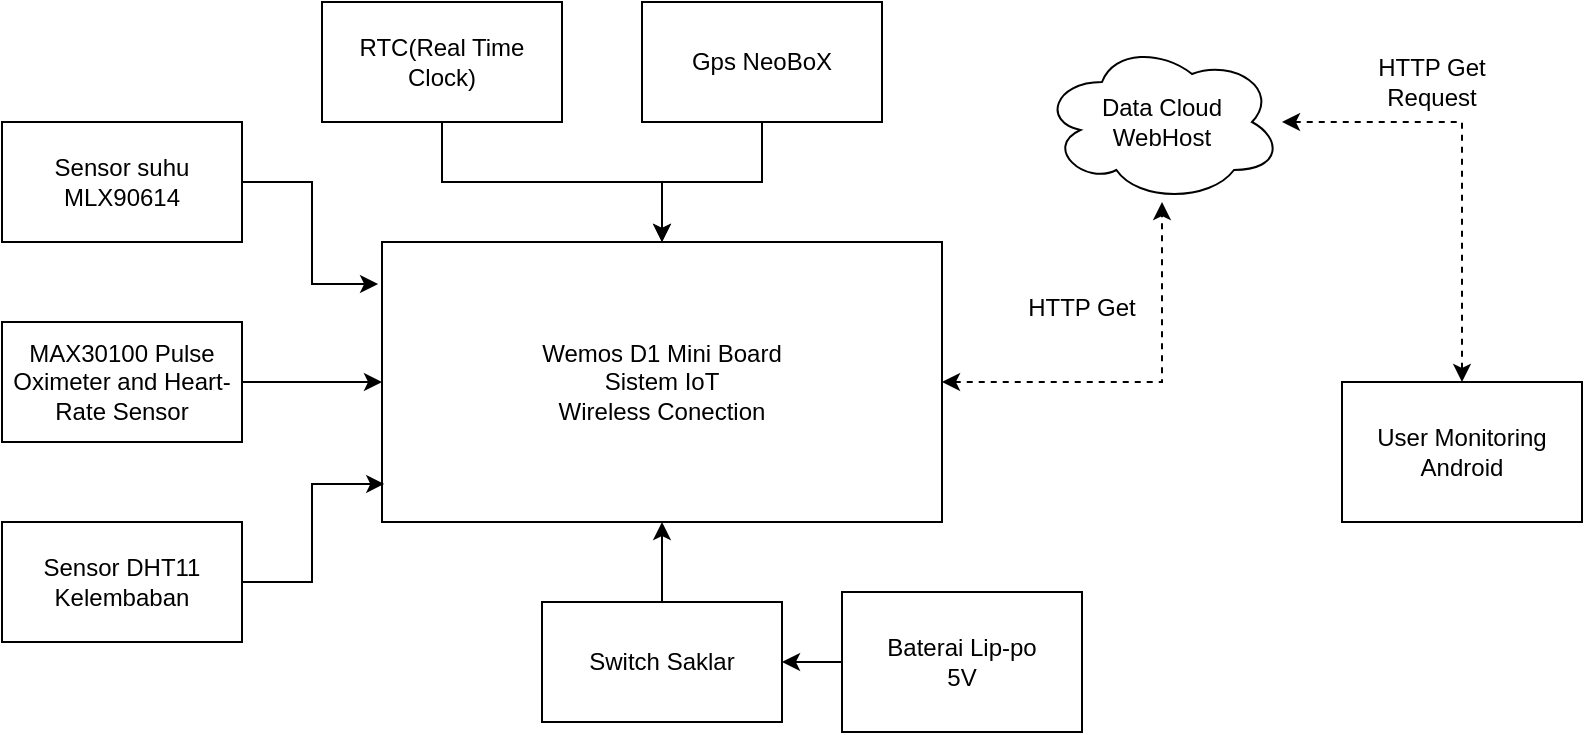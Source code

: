 <mxfile version="14.5.10" type="github">
  <diagram id="KQNDygcgDZLvnODnP6uo" name="Page-1">
    <mxGraphModel dx="1210" dy="620" grid="1" gridSize="10" guides="1" tooltips="1" connect="1" arrows="1" fold="1" page="1" pageScale="1" pageWidth="1169" pageHeight="827" math="0" shadow="0">
      <root>
        <mxCell id="0" />
        <mxCell id="1" parent="0" />
        <mxCell id="rLE2kNvw1dQ29zigf44E-4" value="" style="edgeStyle=orthogonalEdgeStyle;rounded=0;orthogonalLoop=1;jettySize=auto;html=1;entryX=-0.007;entryY=0.15;entryDx=0;entryDy=0;entryPerimeter=0;" parent="1" source="GLq082n1MHP-56mILdO1-1" target="GLq082n1MHP-56mILdO1-2" edge="1">
          <mxGeometry relative="1" as="geometry" />
        </mxCell>
        <mxCell id="GLq082n1MHP-56mILdO1-1" value="&lt;div&gt;Sensor suhu&lt;/div&gt;&lt;div&gt;MLX90614&lt;br&gt;&lt;/div&gt;" style="rounded=0;whiteSpace=wrap;html=1;" parent="1" vertex="1">
          <mxGeometry x="110" y="110" width="120" height="60" as="geometry" />
        </mxCell>
        <mxCell id="rLE2kNvw1dQ29zigf44E-5" value="" style="edgeStyle=orthogonalEdgeStyle;rounded=0;orthogonalLoop=1;jettySize=auto;html=1;dashed=1;startArrow=classic;startFill=1;" parent="1" source="GLq082n1MHP-56mILdO1-2" target="rLE2kNvw1dQ29zigf44E-1" edge="1">
          <mxGeometry relative="1" as="geometry" />
        </mxCell>
        <mxCell id="GLq082n1MHP-56mILdO1-2" value="&lt;div&gt;Wemos D1 Mini Board&lt;/div&gt;&lt;div&gt;Sistem IoT&lt;/div&gt;&lt;div&gt;Wireless Conection&lt;br&gt;&lt;/div&gt;" style="rounded=0;whiteSpace=wrap;html=1;" parent="1" vertex="1">
          <mxGeometry x="300" y="170" width="280" height="140" as="geometry" />
        </mxCell>
        <mxCell id="rLE2kNvw1dQ29zigf44E-3" value="" style="edgeStyle=orthogonalEdgeStyle;rounded=0;orthogonalLoop=1;jettySize=auto;html=1;entryX=0;entryY=0.5;entryDx=0;entryDy=0;" parent="1" source="GLq082n1MHP-56mILdO1-3" target="GLq082n1MHP-56mILdO1-2" edge="1">
          <mxGeometry relative="1" as="geometry" />
        </mxCell>
        <mxCell id="GLq082n1MHP-56mILdO1-3" value="MAX30100 Pulse Oximeter and Heart-Rate Sensor " style="rounded=0;whiteSpace=wrap;html=1;" parent="1" vertex="1">
          <mxGeometry x="110" y="210" width="120" height="60" as="geometry" />
        </mxCell>
        <mxCell id="rLE2kNvw1dQ29zigf44E-2" value="" style="edgeStyle=orthogonalEdgeStyle;rounded=0;orthogonalLoop=1;jettySize=auto;html=1;startArrow=none;" parent="1" source="M0zyZgAfgKPM6vkzv-a--2" target="GLq082n1MHP-56mILdO1-2" edge="1">
          <mxGeometry relative="1" as="geometry" />
        </mxCell>
        <mxCell id="GLq082n1MHP-56mILdO1-4" value="&lt;div&gt;Baterai Lip-po&lt;br&gt;&lt;/div&gt;&lt;div&gt;5V&lt;br&gt;&lt;/div&gt;" style="rounded=0;whiteSpace=wrap;html=1;" parent="1" vertex="1">
          <mxGeometry x="530" y="345" width="120" height="70" as="geometry" />
        </mxCell>
        <mxCell id="rLE2kNvw1dQ29zigf44E-14" value="" style="edgeStyle=orthogonalEdgeStyle;rounded=0;orthogonalLoop=1;jettySize=auto;html=1;startArrow=classic;startFill=1;dashed=1;" parent="1" source="rLE2kNvw1dQ29zigf44E-1" target="rLE2kNvw1dQ29zigf44E-10" edge="1">
          <mxGeometry relative="1" as="geometry" />
        </mxCell>
        <mxCell id="rLE2kNvw1dQ29zigf44E-1" value="&lt;div&gt;Data Cloud&lt;/div&gt;&lt;div&gt;WebHost&lt;/div&gt;" style="ellipse;shape=cloud;whiteSpace=wrap;html=1;" parent="1" vertex="1">
          <mxGeometry x="630" y="70" width="120" height="80" as="geometry" />
        </mxCell>
        <mxCell id="rLE2kNvw1dQ29zigf44E-9" value="" style="edgeStyle=orthogonalEdgeStyle;rounded=0;orthogonalLoop=1;jettySize=auto;html=1;" parent="1" source="rLE2kNvw1dQ29zigf44E-8" target="GLq082n1MHP-56mILdO1-2" edge="1">
          <mxGeometry relative="1" as="geometry" />
        </mxCell>
        <mxCell id="rLE2kNvw1dQ29zigf44E-8" value="RTC(Real Time Clock)" style="rounded=0;whiteSpace=wrap;html=1;" parent="1" vertex="1">
          <mxGeometry x="270" y="50" width="120" height="60" as="geometry" />
        </mxCell>
        <mxCell id="rLE2kNvw1dQ29zigf44E-10" value="&lt;div&gt;User Monitoring&lt;/div&gt;&lt;div&gt;Android&lt;/div&gt;" style="rounded=0;whiteSpace=wrap;html=1;" parent="1" vertex="1">
          <mxGeometry x="780" y="240" width="120" height="70" as="geometry" />
        </mxCell>
        <mxCell id="rLE2kNvw1dQ29zigf44E-11" value="HTTP Get Request" style="text;html=1;strokeColor=none;fillColor=none;align=center;verticalAlign=middle;whiteSpace=wrap;rounded=0;" parent="1" vertex="1">
          <mxGeometry x="780" y="80" width="90" height="20" as="geometry" />
        </mxCell>
        <mxCell id="rLE2kNvw1dQ29zigf44E-12" value="&#xa;HTTP Get&#xa;&#xa;" style="text;html=1;strokeColor=none;fillColor=none;align=center;verticalAlign=middle;whiteSpace=wrap;rounded=0;" parent="1" vertex="1">
          <mxGeometry x="610" y="200" width="80" height="20" as="geometry" />
        </mxCell>
        <mxCell id="M0zyZgAfgKPM6vkzv-a--2" value="Switch Saklar" style="rounded=0;whiteSpace=wrap;html=1;" vertex="1" parent="1">
          <mxGeometry x="380" y="350" width="120" height="60" as="geometry" />
        </mxCell>
        <mxCell id="M0zyZgAfgKPM6vkzv-a--3" value="" style="edgeStyle=orthogonalEdgeStyle;rounded=0;orthogonalLoop=1;jettySize=auto;html=1;endArrow=classic;startArrow=none;startFill=0;endFill=1;" edge="1" parent="1" source="GLq082n1MHP-56mILdO1-4" target="M0zyZgAfgKPM6vkzv-a--2">
          <mxGeometry relative="1" as="geometry">
            <mxPoint x="600" y="385" as="sourcePoint" />
            <mxPoint x="440" y="310" as="targetPoint" />
          </mxGeometry>
        </mxCell>
        <mxCell id="M0zyZgAfgKPM6vkzv-a--5" value="" style="edgeStyle=orthogonalEdgeStyle;rounded=0;orthogonalLoop=1;jettySize=auto;html=1;startArrow=none;startFill=0;endArrow=classic;endFill=1;" edge="1" parent="1" source="M0zyZgAfgKPM6vkzv-a--4" target="GLq082n1MHP-56mILdO1-2">
          <mxGeometry relative="1" as="geometry" />
        </mxCell>
        <mxCell id="M0zyZgAfgKPM6vkzv-a--4" value="Gps NeoBoX" style="rounded=0;whiteSpace=wrap;html=1;" vertex="1" parent="1">
          <mxGeometry x="430" y="50" width="120" height="60" as="geometry" />
        </mxCell>
        <mxCell id="M0zyZgAfgKPM6vkzv-a--8" value="" style="edgeStyle=orthogonalEdgeStyle;rounded=0;orthogonalLoop=1;jettySize=auto;html=1;startArrow=none;startFill=0;endArrow=classic;endFill=1;entryX=0.004;entryY=0.864;entryDx=0;entryDy=0;entryPerimeter=0;" edge="1" parent="1" source="M0zyZgAfgKPM6vkzv-a--6" target="GLq082n1MHP-56mILdO1-2">
          <mxGeometry relative="1" as="geometry" />
        </mxCell>
        <mxCell id="M0zyZgAfgKPM6vkzv-a--6" value="&lt;div&gt;Sensor DHT11&lt;/div&gt;&lt;div&gt;Kelembaban &lt;br&gt;&lt;/div&gt;" style="rounded=0;whiteSpace=wrap;html=1;" vertex="1" parent="1">
          <mxGeometry x="110" y="310" width="120" height="60" as="geometry" />
        </mxCell>
      </root>
    </mxGraphModel>
  </diagram>
</mxfile>
